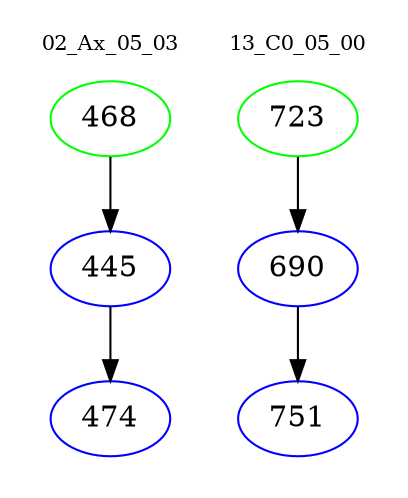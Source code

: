 digraph{
subgraph cluster_0 {
color = white
label = "02_Ax_05_03";
fontsize=10;
T0_468 [label="468", color="green"]
T0_468 -> T0_445 [color="black"]
T0_445 [label="445", color="blue"]
T0_445 -> T0_474 [color="black"]
T0_474 [label="474", color="blue"]
}
subgraph cluster_1 {
color = white
label = "13_C0_05_00";
fontsize=10;
T1_723 [label="723", color="green"]
T1_723 -> T1_690 [color="black"]
T1_690 [label="690", color="blue"]
T1_690 -> T1_751 [color="black"]
T1_751 [label="751", color="blue"]
}
}
